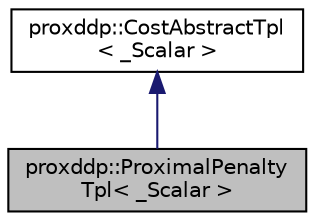 digraph "proxddp::ProximalPenaltyTpl&lt; _Scalar &gt;"
{
 // LATEX_PDF_SIZE
  bgcolor="transparent";
  edge [fontname="Helvetica",fontsize="10",labelfontname="Helvetica",labelfontsize="10"];
  node [fontname="Helvetica",fontsize="10",shape=record];
  Node1 [label="proxddp::ProximalPenalty\lTpl\< _Scalar \>",height=0.2,width=0.4,color="black", fillcolor="grey75", style="filled", fontcolor="black",tooltip="Proximal penalty cost."];
  Node2 -> Node1 [dir="back",color="midnightblue",fontsize="10",style="solid",fontname="Helvetica"];
  Node2 [label="proxddp::CostAbstractTpl\l\< _Scalar \>",height=0.2,width=0.4,color="black",URL="$structproxddp_1_1CostAbstractTpl.html",tooltip="Stage costs  for control problems."];
}
